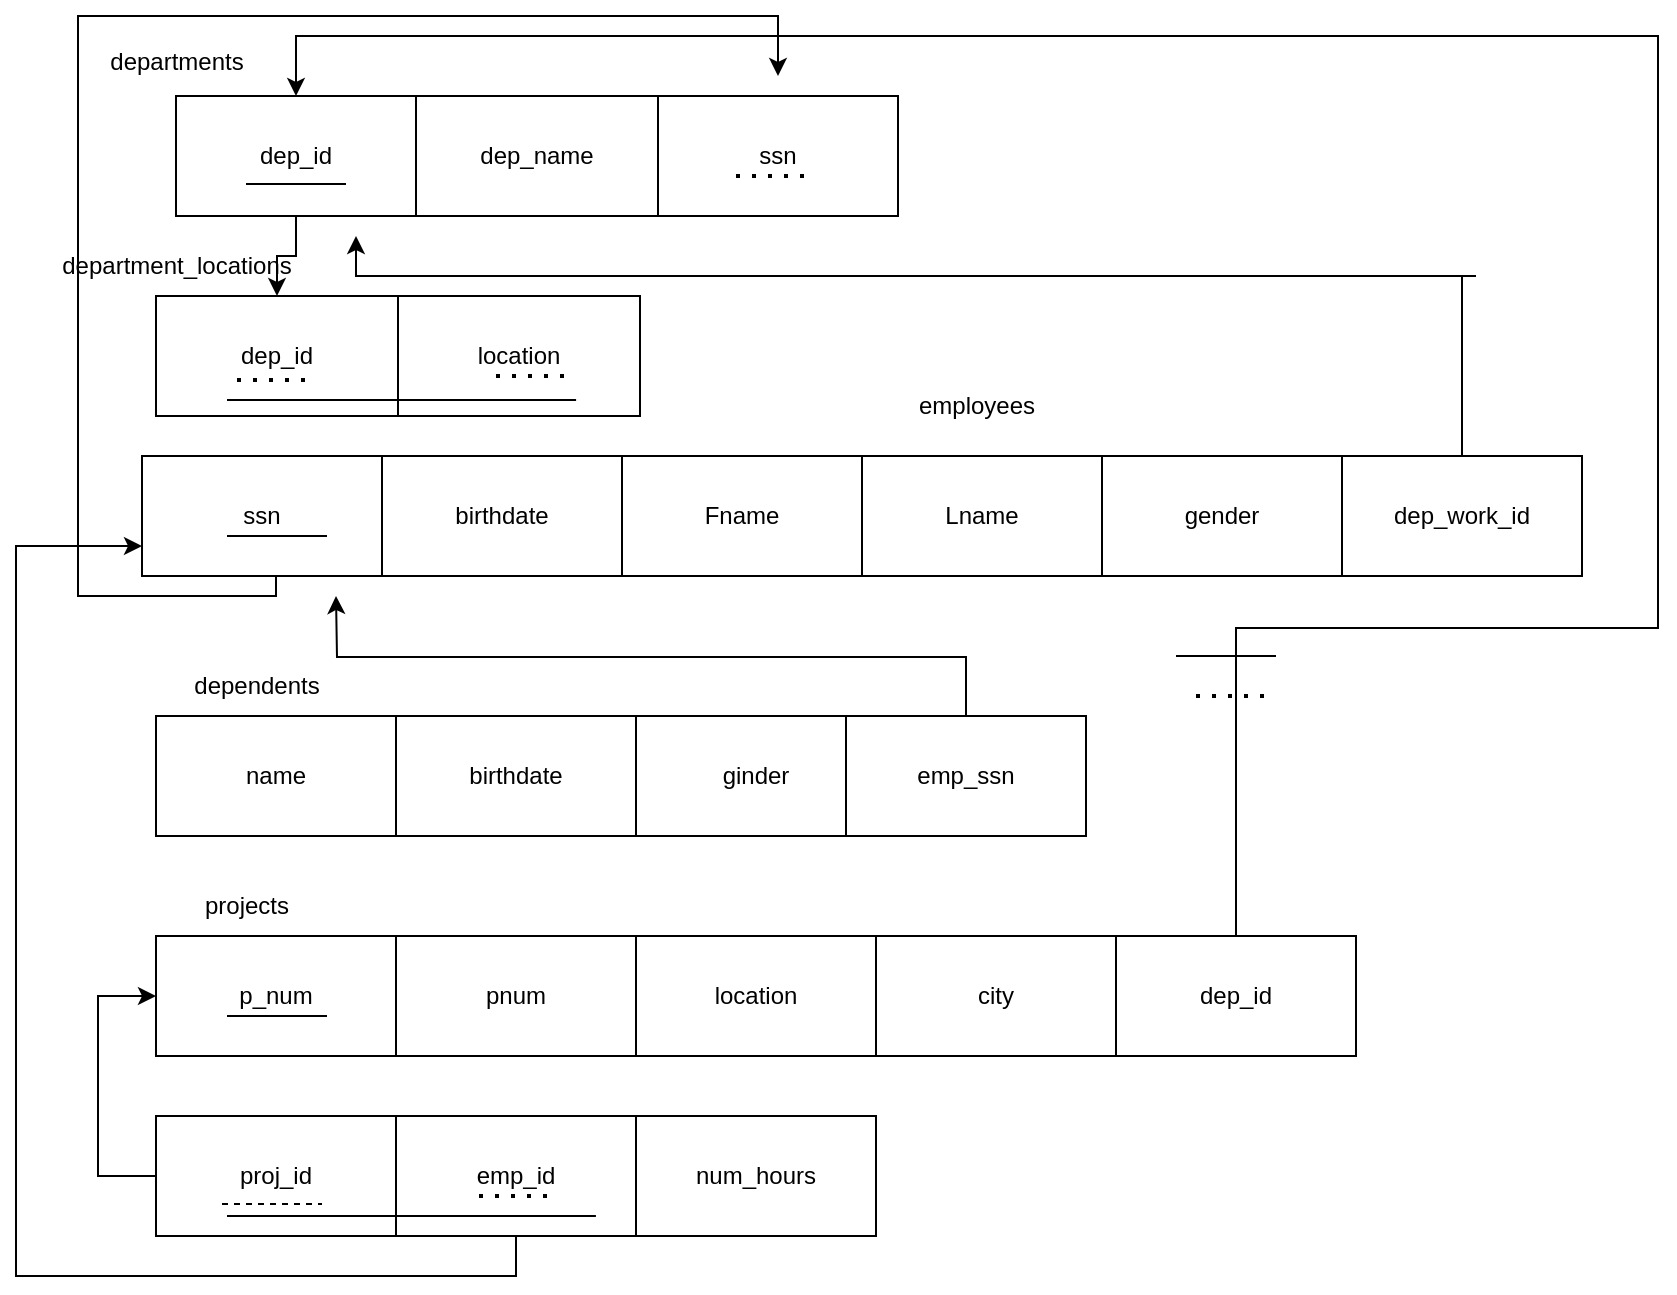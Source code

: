 <mxfile version="27.0.2">
  <diagram name="Page-1" id="XAErOg8HqcMZcCf5fAtF">
    <mxGraphModel dx="1167" dy="615" grid="1" gridSize="10" guides="1" tooltips="1" connect="1" arrows="1" fold="1" page="1" pageScale="1" pageWidth="850" pageHeight="1100" math="0" shadow="0">
      <root>
        <mxCell id="0" />
        <mxCell id="1" parent="0" />
        <mxCell id="a-pU14ZPofYEpcfv-Zim-31" style="edgeStyle=orthogonalEdgeStyle;rounded=0;orthogonalLoop=1;jettySize=auto;html=1;exitX=0.5;exitY=1;exitDx=0;exitDy=0;entryX=0.5;entryY=0;entryDx=0;entryDy=0;" edge="1" parent="1" source="a-pU14ZPofYEpcfv-Zim-1" target="a-pU14ZPofYEpcfv-Zim-4">
          <mxGeometry relative="1" as="geometry" />
        </mxCell>
        <mxCell id="a-pU14ZPofYEpcfv-Zim-1" value="dep_id" style="rounded=0;whiteSpace=wrap;html=1;" vertex="1" parent="1">
          <mxGeometry x="90" y="50" width="120" height="60" as="geometry" />
        </mxCell>
        <mxCell id="a-pU14ZPofYEpcfv-Zim-2" value="dep_name" style="rounded=0;whiteSpace=wrap;html=1;" vertex="1" parent="1">
          <mxGeometry x="210" y="50" width="120" height="60" as="geometry" />
        </mxCell>
        <mxCell id="a-pU14ZPofYEpcfv-Zim-3" value="dep_name" style="rounded=0;whiteSpace=wrap;html=1;" vertex="1" parent="1">
          <mxGeometry x="210" y="50" width="121" height="60" as="geometry" />
        </mxCell>
        <mxCell id="a-pU14ZPofYEpcfv-Zim-4" value="dep_id" style="rounded=0;whiteSpace=wrap;html=1;" vertex="1" parent="1">
          <mxGeometry x="80" y="150" width="121" height="60" as="geometry" />
        </mxCell>
        <mxCell id="a-pU14ZPofYEpcfv-Zim-5" value="location" style="rounded=0;whiteSpace=wrap;html=1;" vertex="1" parent="1">
          <mxGeometry x="201" y="150" width="121" height="60" as="geometry" />
        </mxCell>
        <mxCell id="a-pU14ZPofYEpcfv-Zim-6" value="" style="endArrow=none;dashed=1;html=1;dashPattern=1 3;strokeWidth=2;rounded=0;" edge="1" parent="1">
          <mxGeometry width="50" height="50" relative="1" as="geometry">
            <mxPoint x="600" y="350" as="sourcePoint" />
            <mxPoint x="640" y="350" as="targetPoint" />
          </mxGeometry>
        </mxCell>
        <mxCell id="a-pU14ZPofYEpcfv-Zim-7" value="" style="endArrow=none;dashed=1;html=1;dashPattern=1 3;strokeWidth=2;rounded=0;" edge="1" parent="1">
          <mxGeometry width="50" height="50" relative="1" as="geometry">
            <mxPoint x="250" y="190" as="sourcePoint" />
            <mxPoint x="290" y="190" as="targetPoint" />
          </mxGeometry>
        </mxCell>
        <mxCell id="a-pU14ZPofYEpcfv-Zim-8" value="" style="endArrow=none;dashed=1;html=1;dashPattern=1 3;strokeWidth=2;rounded=0;" edge="1" parent="1">
          <mxGeometry width="50" height="50" relative="1" as="geometry">
            <mxPoint x="120.5" y="192" as="sourcePoint" />
            <mxPoint x="160.5" y="192" as="targetPoint" />
          </mxGeometry>
        </mxCell>
        <mxCell id="a-pU14ZPofYEpcfv-Zim-9" value="" style="endArrow=none;html=1;rounded=0;" edge="1" parent="1">
          <mxGeometry width="50" height="50" relative="1" as="geometry">
            <mxPoint x="590" y="330" as="sourcePoint" />
            <mxPoint x="640" y="330" as="targetPoint" />
          </mxGeometry>
        </mxCell>
        <mxCell id="a-pU14ZPofYEpcfv-Zim-10" value="" style="endArrow=none;html=1;rounded=0;entryX=0.736;entryY=0.867;entryDx=0;entryDy=0;entryPerimeter=0;" edge="1" parent="1" target="a-pU14ZPofYEpcfv-Zim-5">
          <mxGeometry width="50" height="50" relative="1" as="geometry">
            <mxPoint x="115.5" y="202" as="sourcePoint" />
            <mxPoint x="165.5" y="202" as="targetPoint" />
          </mxGeometry>
        </mxCell>
        <mxCell id="a-pU14ZPofYEpcfv-Zim-11" value="p_num" style="rounded=0;whiteSpace=wrap;html=1;" vertex="1" parent="1">
          <mxGeometry x="80" y="470" width="120" height="60" as="geometry" />
        </mxCell>
        <mxCell id="a-pU14ZPofYEpcfv-Zim-12" value="ssn" style="rounded=0;whiteSpace=wrap;html=1;" vertex="1" parent="1">
          <mxGeometry x="331" y="50" width="120" height="60" as="geometry" />
        </mxCell>
        <mxCell id="a-pU14ZPofYEpcfv-Zim-15" value="" style="endArrow=none;html=1;rounded=0;" edge="1" parent="1">
          <mxGeometry width="50" height="50" relative="1" as="geometry">
            <mxPoint x="125" y="94" as="sourcePoint" />
            <mxPoint x="175" y="94" as="targetPoint" />
          </mxGeometry>
        </mxCell>
        <mxCell id="a-pU14ZPofYEpcfv-Zim-17" value="" style="endArrow=none;dashed=1;html=1;dashPattern=1 3;strokeWidth=2;rounded=0;" edge="1" parent="1">
          <mxGeometry width="50" height="50" relative="1" as="geometry">
            <mxPoint x="370" y="90" as="sourcePoint" />
            <mxPoint x="410" y="90" as="targetPoint" />
          </mxGeometry>
        </mxCell>
        <mxCell id="a-pU14ZPofYEpcfv-Zim-30" style="edgeStyle=orthogonalEdgeStyle;rounded=0;orthogonalLoop=1;jettySize=auto;html=1;exitX=0.5;exitY=1;exitDx=0;exitDy=0;entryX=0.5;entryY=0;entryDx=0;entryDy=0;" edge="1" parent="1">
          <mxGeometry relative="1" as="geometry">
            <mxPoint x="391" y="40" as="targetPoint" />
            <mxPoint x="140" y="280" as="sourcePoint" />
            <Array as="points">
              <mxPoint x="140" y="300" />
              <mxPoint x="41" y="300" />
              <mxPoint x="41" y="10" />
              <mxPoint x="391" y="10" />
            </Array>
          </mxGeometry>
        </mxCell>
        <mxCell id="a-pU14ZPofYEpcfv-Zim-18" value="ssn" style="rounded=0;whiteSpace=wrap;html=1;" vertex="1" parent="1">
          <mxGeometry x="73" y="230" width="120" height="60" as="geometry" />
        </mxCell>
        <mxCell id="a-pU14ZPofYEpcfv-Zim-19" value="birthdate" style="rounded=0;whiteSpace=wrap;html=1;" vertex="1" parent="1">
          <mxGeometry x="193" y="230" width="120" height="60" as="geometry" />
        </mxCell>
        <mxCell id="a-pU14ZPofYEpcfv-Zim-20" value="Fname" style="rounded=0;whiteSpace=wrap;html=1;" vertex="1" parent="1">
          <mxGeometry x="313" y="230" width="120" height="60" as="geometry" />
        </mxCell>
        <mxCell id="a-pU14ZPofYEpcfv-Zim-22" value="" style="endArrow=none;html=1;rounded=0;" edge="1" parent="1">
          <mxGeometry width="50" height="50" relative="1" as="geometry">
            <mxPoint x="115.5" y="270" as="sourcePoint" />
            <mxPoint x="165.5" y="270" as="targetPoint" />
          </mxGeometry>
        </mxCell>
        <mxCell id="a-pU14ZPofYEpcfv-Zim-23" value="Lname" style="rounded=0;whiteSpace=wrap;html=1;" vertex="1" parent="1">
          <mxGeometry x="433" y="230" width="120" height="60" as="geometry" />
        </mxCell>
        <mxCell id="a-pU14ZPofYEpcfv-Zim-24" value="gender" style="rounded=0;whiteSpace=wrap;html=1;" vertex="1" parent="1">
          <mxGeometry x="553" y="230" width="120" height="60" as="geometry" />
        </mxCell>
        <mxCell id="a-pU14ZPofYEpcfv-Zim-32" value="name" style="rounded=0;whiteSpace=wrap;html=1;" vertex="1" parent="1">
          <mxGeometry x="80" y="360" width="120" height="60" as="geometry" />
        </mxCell>
        <mxCell id="a-pU14ZPofYEpcfv-Zim-33" value="birthdate" style="rounded=0;whiteSpace=wrap;html=1;" vertex="1" parent="1">
          <mxGeometry x="200" y="360" width="120" height="60" as="geometry" />
        </mxCell>
        <mxCell id="a-pU14ZPofYEpcfv-Zim-34" value="departments" style="text;html=1;align=center;verticalAlign=middle;resizable=0;points=[];autosize=1;strokeColor=none;fillColor=none;" vertex="1" parent="1">
          <mxGeometry x="45" y="18" width="90" height="30" as="geometry" />
        </mxCell>
        <mxCell id="a-pU14ZPofYEpcfv-Zim-36" value="department_locations" style="text;html=1;align=center;verticalAlign=middle;resizable=0;points=[];autosize=1;strokeColor=none;fillColor=none;" vertex="1" parent="1">
          <mxGeometry x="20" y="120" width="140" height="30" as="geometry" />
        </mxCell>
        <mxCell id="a-pU14ZPofYEpcfv-Zim-37" value="employees" style="text;html=1;align=center;verticalAlign=middle;resizable=0;points=[];autosize=1;strokeColor=none;fillColor=none;" vertex="1" parent="1">
          <mxGeometry x="450" y="190" width="80" height="30" as="geometry" />
        </mxCell>
        <mxCell id="a-pU14ZPofYEpcfv-Zim-38" value="dependents" style="text;html=1;align=center;verticalAlign=middle;resizable=0;points=[];autosize=1;strokeColor=none;fillColor=none;" vertex="1" parent="1">
          <mxGeometry x="85" y="330" width="90" height="30" as="geometry" />
        </mxCell>
        <mxCell id="a-pU14ZPofYEpcfv-Zim-40" style="edgeStyle=orthogonalEdgeStyle;rounded=0;orthogonalLoop=1;jettySize=auto;html=1;exitX=0.5;exitY=0;exitDx=0;exitDy=0;" edge="1" parent="1" source="a-pU14ZPofYEpcfv-Zim-39">
          <mxGeometry relative="1" as="geometry">
            <mxPoint x="180" y="120" as="targetPoint" />
            <Array as="points">
              <mxPoint x="740" y="140" />
              <mxPoint x="181" y="140" />
            </Array>
          </mxGeometry>
        </mxCell>
        <mxCell id="a-pU14ZPofYEpcfv-Zim-39" value="dep_work_id" style="rounded=0;whiteSpace=wrap;html=1;" vertex="1" parent="1">
          <mxGeometry x="673" y="230" width="120" height="60" as="geometry" />
        </mxCell>
        <mxCell id="a-pU14ZPofYEpcfv-Zim-41" value="ginder" style="rounded=0;whiteSpace=wrap;html=1;" vertex="1" parent="1">
          <mxGeometry x="320" y="360" width="120" height="60" as="geometry" />
        </mxCell>
        <mxCell id="a-pU14ZPofYEpcfv-Zim-43" style="edgeStyle=orthogonalEdgeStyle;rounded=0;orthogonalLoop=1;jettySize=auto;html=1;exitX=0.5;exitY=0;exitDx=0;exitDy=0;" edge="1" parent="1" source="a-pU14ZPofYEpcfv-Zim-42">
          <mxGeometry relative="1" as="geometry">
            <mxPoint x="170" y="300" as="targetPoint" />
          </mxGeometry>
        </mxCell>
        <mxCell id="a-pU14ZPofYEpcfv-Zim-42" value="emp_ssn" style="rounded=0;whiteSpace=wrap;html=1;" vertex="1" parent="1">
          <mxGeometry x="425" y="360" width="120" height="60" as="geometry" />
        </mxCell>
        <mxCell id="a-pU14ZPofYEpcfv-Zim-44" value="projects" style="text;html=1;align=center;verticalAlign=middle;resizable=0;points=[];autosize=1;strokeColor=none;fillColor=none;" vertex="1" parent="1">
          <mxGeometry x="90" y="440" width="70" height="30" as="geometry" />
        </mxCell>
        <mxCell id="a-pU14ZPofYEpcfv-Zim-45" value="" style="endArrow=none;html=1;rounded=0;" edge="1" parent="1">
          <mxGeometry width="50" height="50" relative="1" as="geometry">
            <mxPoint x="115.5" y="510" as="sourcePoint" />
            <mxPoint x="165.5" y="510" as="targetPoint" />
          </mxGeometry>
        </mxCell>
        <mxCell id="a-pU14ZPofYEpcfv-Zim-46" value="" style="endArrow=none;html=1;rounded=0;" edge="1" parent="1">
          <mxGeometry width="50" height="50" relative="1" as="geometry">
            <mxPoint x="235.5" y="510" as="sourcePoint" />
            <mxPoint x="285.5" y="510" as="targetPoint" />
          </mxGeometry>
        </mxCell>
        <mxCell id="a-pU14ZPofYEpcfv-Zim-47" value="pnum" style="rounded=0;whiteSpace=wrap;html=1;" vertex="1" parent="1">
          <mxGeometry x="200" y="470" width="120" height="60" as="geometry" />
        </mxCell>
        <mxCell id="a-pU14ZPofYEpcfv-Zim-48" value="" style="endArrow=none;html=1;rounded=0;" edge="1" parent="1">
          <mxGeometry width="50" height="50" relative="1" as="geometry">
            <mxPoint x="355.5" y="510" as="sourcePoint" />
            <mxPoint x="405.5" y="510" as="targetPoint" />
          </mxGeometry>
        </mxCell>
        <mxCell id="a-pU14ZPofYEpcfv-Zim-49" value="location" style="rounded=0;whiteSpace=wrap;html=1;" vertex="1" parent="1">
          <mxGeometry x="320" y="470" width="120" height="60" as="geometry" />
        </mxCell>
        <mxCell id="a-pU14ZPofYEpcfv-Zim-50" value="city" style="rounded=0;whiteSpace=wrap;html=1;" vertex="1" parent="1">
          <mxGeometry x="440" y="470" width="120" height="60" as="geometry" />
        </mxCell>
        <mxCell id="a-pU14ZPofYEpcfv-Zim-53" style="edgeStyle=orthogonalEdgeStyle;rounded=0;orthogonalLoop=1;jettySize=auto;html=1;exitX=0.5;exitY=0;exitDx=0;exitDy=0;entryX=0.5;entryY=0;entryDx=0;entryDy=0;" edge="1" parent="1" source="a-pU14ZPofYEpcfv-Zim-52" target="a-pU14ZPofYEpcfv-Zim-1">
          <mxGeometry relative="1" as="geometry">
            <mxPoint x="150" y="20" as="targetPoint" />
            <Array as="points">
              <mxPoint x="620" y="316" />
              <mxPoint x="831" y="316" />
              <mxPoint x="831" y="20" />
              <mxPoint x="150" y="20" />
            </Array>
          </mxGeometry>
        </mxCell>
        <mxCell id="a-pU14ZPofYEpcfv-Zim-52" value="dep_id" style="rounded=0;whiteSpace=wrap;html=1;" vertex="1" parent="1">
          <mxGeometry x="560" y="470" width="120" height="60" as="geometry" />
        </mxCell>
        <mxCell id="a-pU14ZPofYEpcfv-Zim-63" style="edgeStyle=orthogonalEdgeStyle;rounded=0;orthogonalLoop=1;jettySize=auto;html=1;exitX=0;exitY=0.5;exitDx=0;exitDy=0;entryX=0;entryY=0.5;entryDx=0;entryDy=0;" edge="1" parent="1" source="a-pU14ZPofYEpcfv-Zim-54" target="a-pU14ZPofYEpcfv-Zim-11">
          <mxGeometry relative="1" as="geometry">
            <mxPoint x="50" y="500" as="targetPoint" />
            <Array as="points">
              <mxPoint x="51" y="590" />
              <mxPoint x="51" y="500" />
            </Array>
          </mxGeometry>
        </mxCell>
        <mxCell id="a-pU14ZPofYEpcfv-Zim-54" value="proj_id" style="rounded=0;whiteSpace=wrap;html=1;" vertex="1" parent="1">
          <mxGeometry x="80" y="560" width="120" height="60" as="geometry" />
        </mxCell>
        <mxCell id="a-pU14ZPofYEpcfv-Zim-55" value="" style="endArrow=none;html=1;rounded=0;" edge="1" parent="1">
          <mxGeometry width="50" height="50" relative="1" as="geometry">
            <mxPoint x="115.5" y="270" as="sourcePoint" />
            <mxPoint x="165.5" y="270" as="targetPoint" />
            <Array as="points">
              <mxPoint x="140" y="270" />
            </Array>
          </mxGeometry>
        </mxCell>
        <mxCell id="a-pU14ZPofYEpcfv-Zim-57" value="" style="endArrow=none;html=1;rounded=0;dashed=1;" edge="1" parent="1">
          <mxGeometry width="50" height="50" relative="1" as="geometry">
            <mxPoint x="113" y="604" as="sourcePoint" />
            <mxPoint x="163" y="604" as="targetPoint" />
          </mxGeometry>
        </mxCell>
        <mxCell id="a-pU14ZPofYEpcfv-Zim-58" value="" style="endArrow=none;html=1;rounded=0;" edge="1" parent="1">
          <mxGeometry width="50" height="50" relative="1" as="geometry">
            <mxPoint x="225" y="610" as="sourcePoint" />
            <mxPoint x="275" y="610" as="targetPoint" />
          </mxGeometry>
        </mxCell>
        <mxCell id="a-pU14ZPofYEpcfv-Zim-64" style="edgeStyle=orthogonalEdgeStyle;rounded=0;orthogonalLoop=1;jettySize=auto;html=1;exitX=0.5;exitY=1;exitDx=0;exitDy=0;entryX=0;entryY=0.75;entryDx=0;entryDy=0;" edge="1" parent="1" source="a-pU14ZPofYEpcfv-Zim-59" target="a-pU14ZPofYEpcfv-Zim-18">
          <mxGeometry relative="1" as="geometry">
            <mxPoint x="10" y="570" as="targetPoint" />
            <Array as="points">
              <mxPoint x="260" y="640" />
              <mxPoint x="10" y="640" />
              <mxPoint x="10" y="275" />
            </Array>
          </mxGeometry>
        </mxCell>
        <mxCell id="a-pU14ZPofYEpcfv-Zim-59" value="emp_id" style="rounded=0;whiteSpace=wrap;html=1;" vertex="1" parent="1">
          <mxGeometry x="200" y="560" width="120" height="60" as="geometry" />
        </mxCell>
        <mxCell id="a-pU14ZPofYEpcfv-Zim-60" value="" style="endArrow=none;dashed=1;html=1;dashPattern=1 3;strokeWidth=2;rounded=0;" edge="1" parent="1">
          <mxGeometry width="50" height="50" relative="1" as="geometry">
            <mxPoint x="241.5" y="600" as="sourcePoint" />
            <mxPoint x="281.5" y="600" as="targetPoint" />
          </mxGeometry>
        </mxCell>
        <mxCell id="a-pU14ZPofYEpcfv-Zim-61" value="" style="endArrow=none;html=1;rounded=0;entryX=0.833;entryY=0.833;entryDx=0;entryDy=0;entryPerimeter=0;" edge="1" parent="1" target="a-pU14ZPofYEpcfv-Zim-59">
          <mxGeometry width="50" height="50" relative="1" as="geometry">
            <mxPoint x="115.5" y="610" as="sourcePoint" />
            <mxPoint x="165.5" y="610" as="targetPoint" />
          </mxGeometry>
        </mxCell>
        <mxCell id="a-pU14ZPofYEpcfv-Zim-62" value="num_hours" style="rounded=0;whiteSpace=wrap;html=1;" vertex="1" parent="1">
          <mxGeometry x="320" y="560" width="120" height="60" as="geometry" />
        </mxCell>
      </root>
    </mxGraphModel>
  </diagram>
</mxfile>
